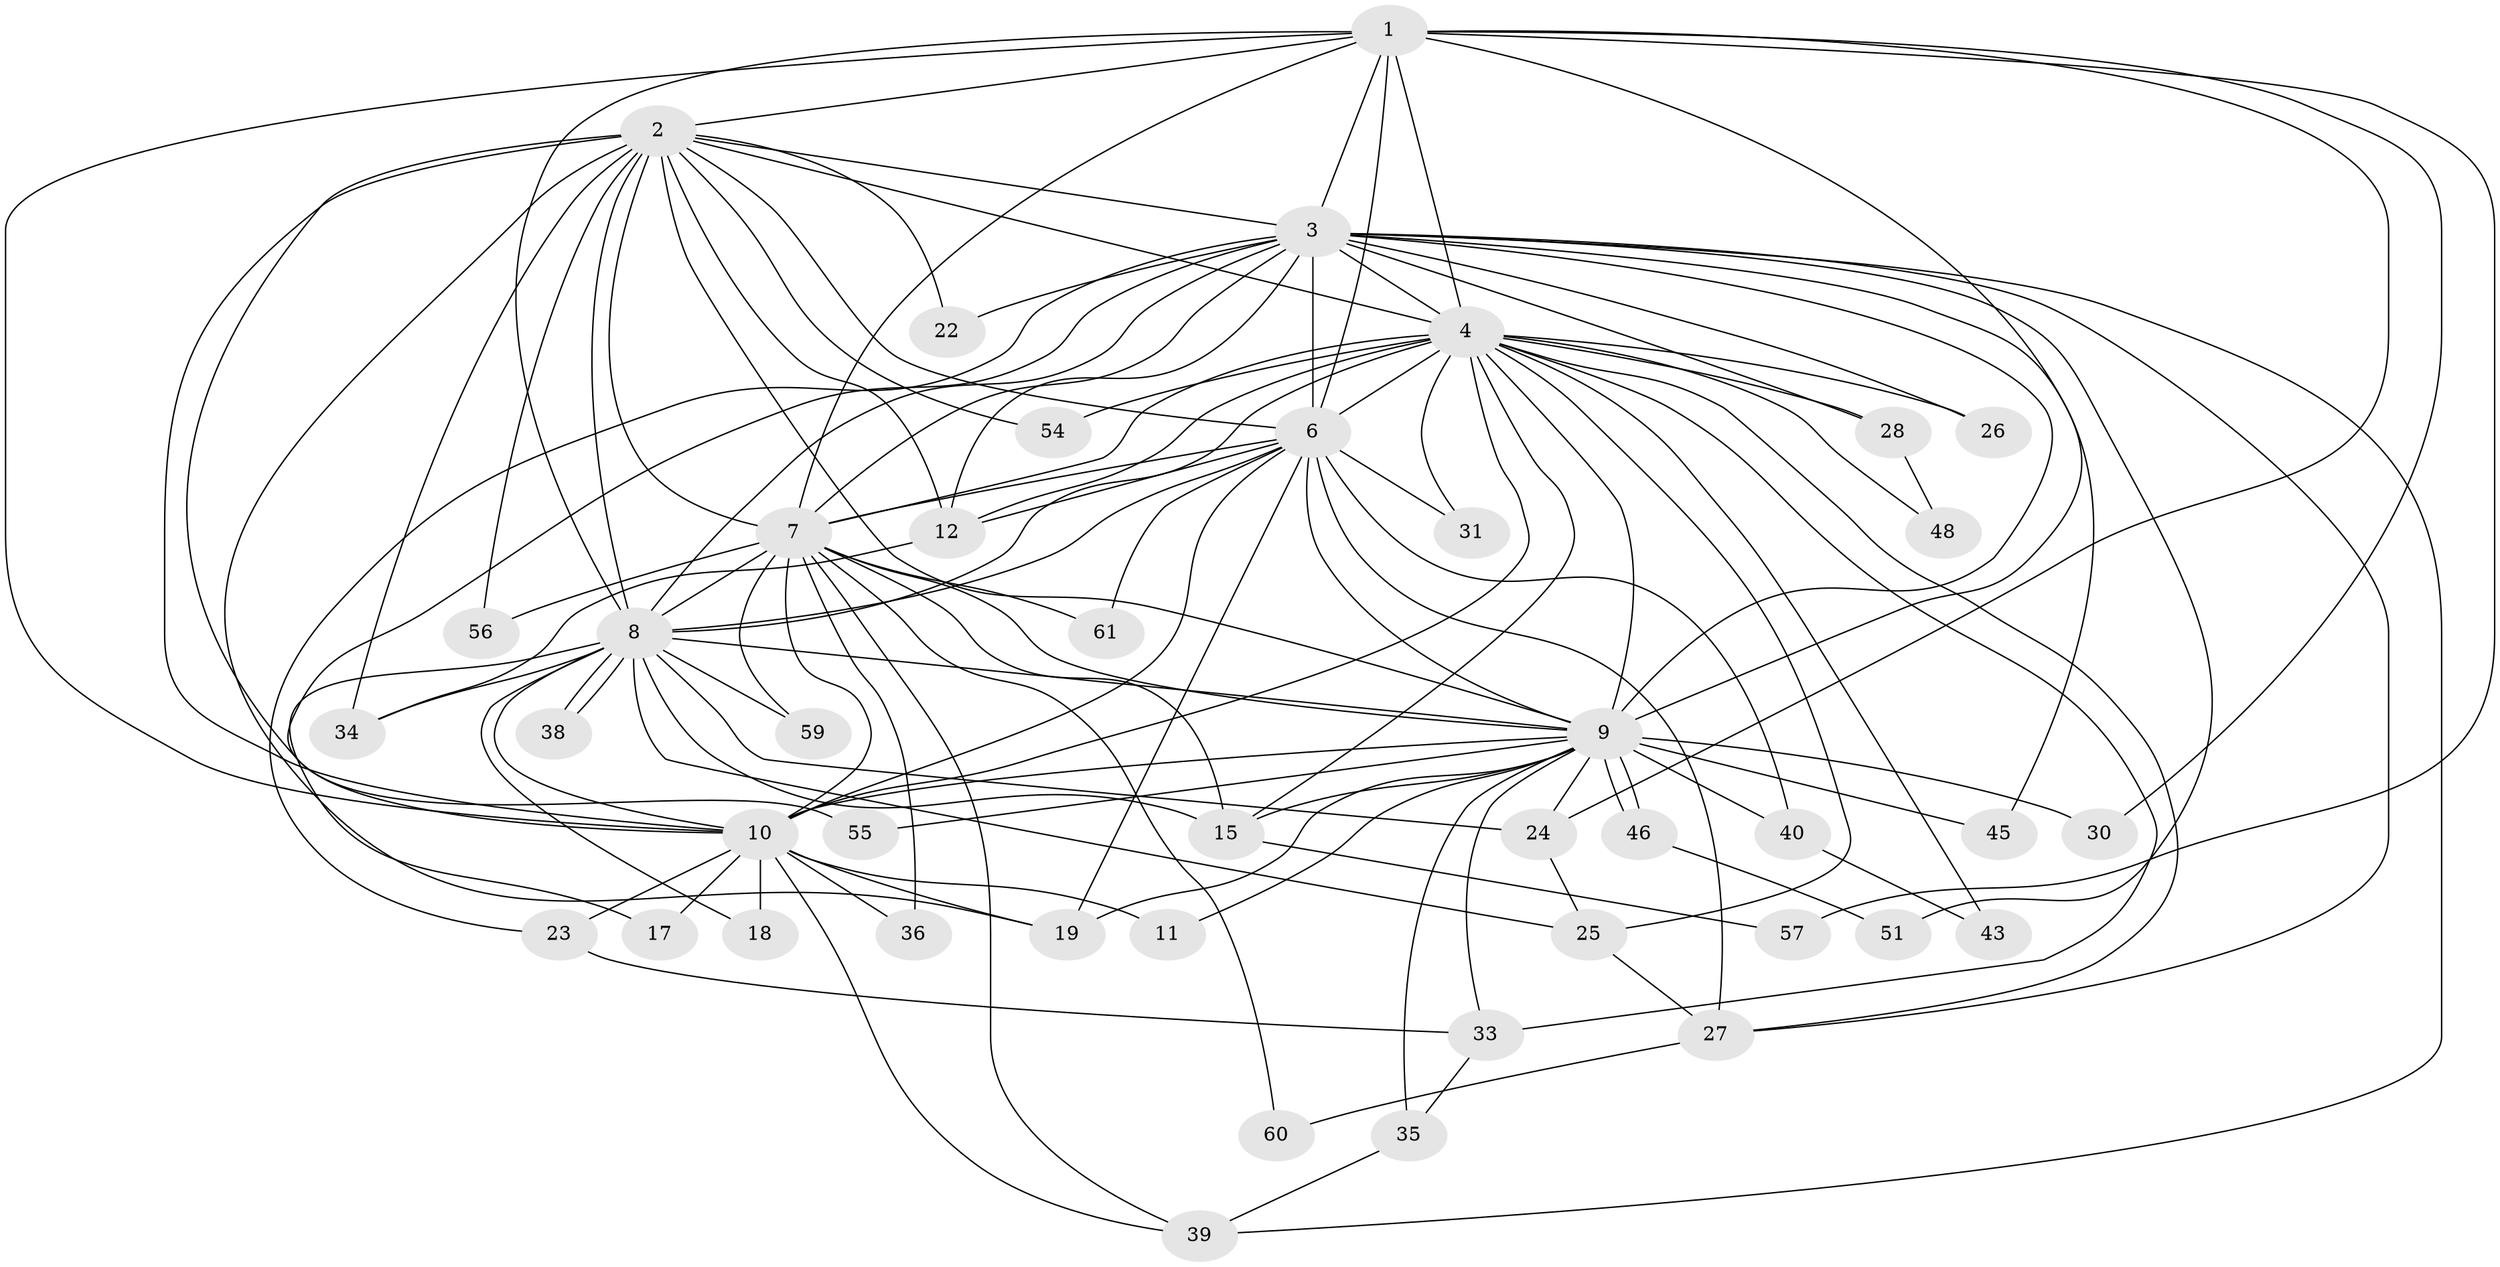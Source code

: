 // original degree distribution, {11: 0.031746031746031744, 14: 0.015873015873015872, 20: 0.031746031746031744, 17: 0.015873015873015872, 15: 0.015873015873015872, 19: 0.015873015873015872, 22: 0.015873015873015872, 16: 0.015873015873015872, 2: 0.5238095238095238, 5: 0.031746031746031744, 4: 0.1111111111111111, 3: 0.1746031746031746}
// Generated by graph-tools (version 1.1) at 2025/41/03/06/25 10:41:38]
// undirected, 43 vertices, 118 edges
graph export_dot {
graph [start="1"]
  node [color=gray90,style=filled];
  1 [super="+53"];
  2 [super="+5"];
  3 [super="+13"];
  4 [super="+41"];
  6 [super="+14"];
  7 [super="+21"];
  8 [super="+37"];
  9 [super="+16"];
  10 [super="+52"];
  11;
  12 [super="+32"];
  15 [super="+20"];
  17;
  18;
  19 [super="+29"];
  22;
  23;
  24 [super="+63"];
  25 [super="+50"];
  26;
  27 [super="+47"];
  28;
  30;
  31;
  33 [super="+62"];
  34 [super="+49"];
  35 [super="+44"];
  36;
  38;
  39 [super="+42"];
  40;
  43;
  45;
  46 [super="+58"];
  48;
  51;
  54;
  55;
  56;
  57;
  59;
  60;
  61;
  1 -- 2 [weight=2];
  1 -- 3;
  1 -- 4;
  1 -- 6;
  1 -- 7;
  1 -- 8;
  1 -- 9 [weight=2];
  1 -- 10;
  1 -- 30;
  1 -- 57;
  1 -- 24;
  2 -- 3 [weight=2];
  2 -- 4 [weight=2];
  2 -- 6 [weight=2];
  2 -- 7 [weight=2];
  2 -- 8 [weight=2];
  2 -- 9 [weight=2];
  2 -- 10 [weight=2];
  2 -- 22;
  2 -- 34;
  2 -- 55;
  2 -- 56;
  2 -- 12;
  2 -- 54;
  2 -- 19;
  3 -- 4;
  3 -- 6 [weight=2];
  3 -- 7;
  3 -- 8;
  3 -- 9 [weight=2];
  3 -- 10;
  3 -- 12;
  3 -- 22;
  3 -- 23;
  3 -- 26;
  3 -- 28;
  3 -- 39;
  3 -- 45;
  3 -- 51;
  3 -- 27;
  4 -- 6;
  4 -- 7;
  4 -- 8;
  4 -- 9;
  4 -- 10;
  4 -- 12;
  4 -- 15;
  4 -- 25;
  4 -- 26;
  4 -- 28;
  4 -- 31;
  4 -- 33;
  4 -- 43;
  4 -- 48;
  4 -- 54;
  4 -- 27;
  6 -- 7;
  6 -- 8 [weight=2];
  6 -- 9;
  6 -- 10;
  6 -- 19;
  6 -- 27;
  6 -- 31;
  6 -- 40;
  6 -- 61;
  6 -- 12;
  7 -- 8;
  7 -- 9;
  7 -- 10;
  7 -- 36;
  7 -- 56;
  7 -- 59;
  7 -- 60;
  7 -- 61;
  7 -- 39;
  7 -- 15;
  8 -- 9;
  8 -- 10;
  8 -- 17;
  8 -- 18;
  8 -- 24;
  8 -- 34;
  8 -- 38;
  8 -- 38;
  8 -- 59;
  8 -- 15;
  8 -- 25;
  9 -- 10;
  9 -- 11;
  9 -- 15;
  9 -- 19;
  9 -- 24;
  9 -- 30;
  9 -- 35;
  9 -- 45;
  9 -- 46 [weight=2];
  9 -- 46;
  9 -- 40;
  9 -- 55;
  9 -- 33;
  10 -- 11;
  10 -- 17;
  10 -- 18;
  10 -- 23;
  10 -- 36;
  10 -- 39;
  10 -- 19;
  12 -- 34;
  15 -- 57;
  23 -- 33;
  24 -- 25;
  25 -- 27;
  27 -- 60;
  28 -- 48;
  33 -- 35;
  35 -- 39;
  40 -- 43;
  46 -- 51;
}

